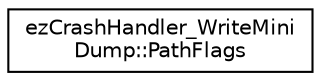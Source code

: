 digraph "Graphical Class Hierarchy"
{
 // LATEX_PDF_SIZE
  edge [fontname="Helvetica",fontsize="10",labelfontname="Helvetica",labelfontsize="10"];
  node [fontname="Helvetica",fontsize="10",shape=record];
  rankdir="LR";
  Node0 [label="ezCrashHandler_WriteMini\lDump::PathFlags",height=0.2,width=0.4,color="black", fillcolor="white", style="filled",URL="$d2/d22/structez_crash_handler___write_mini_dump_1_1_path_flags.htm",tooltip=" "];
}
